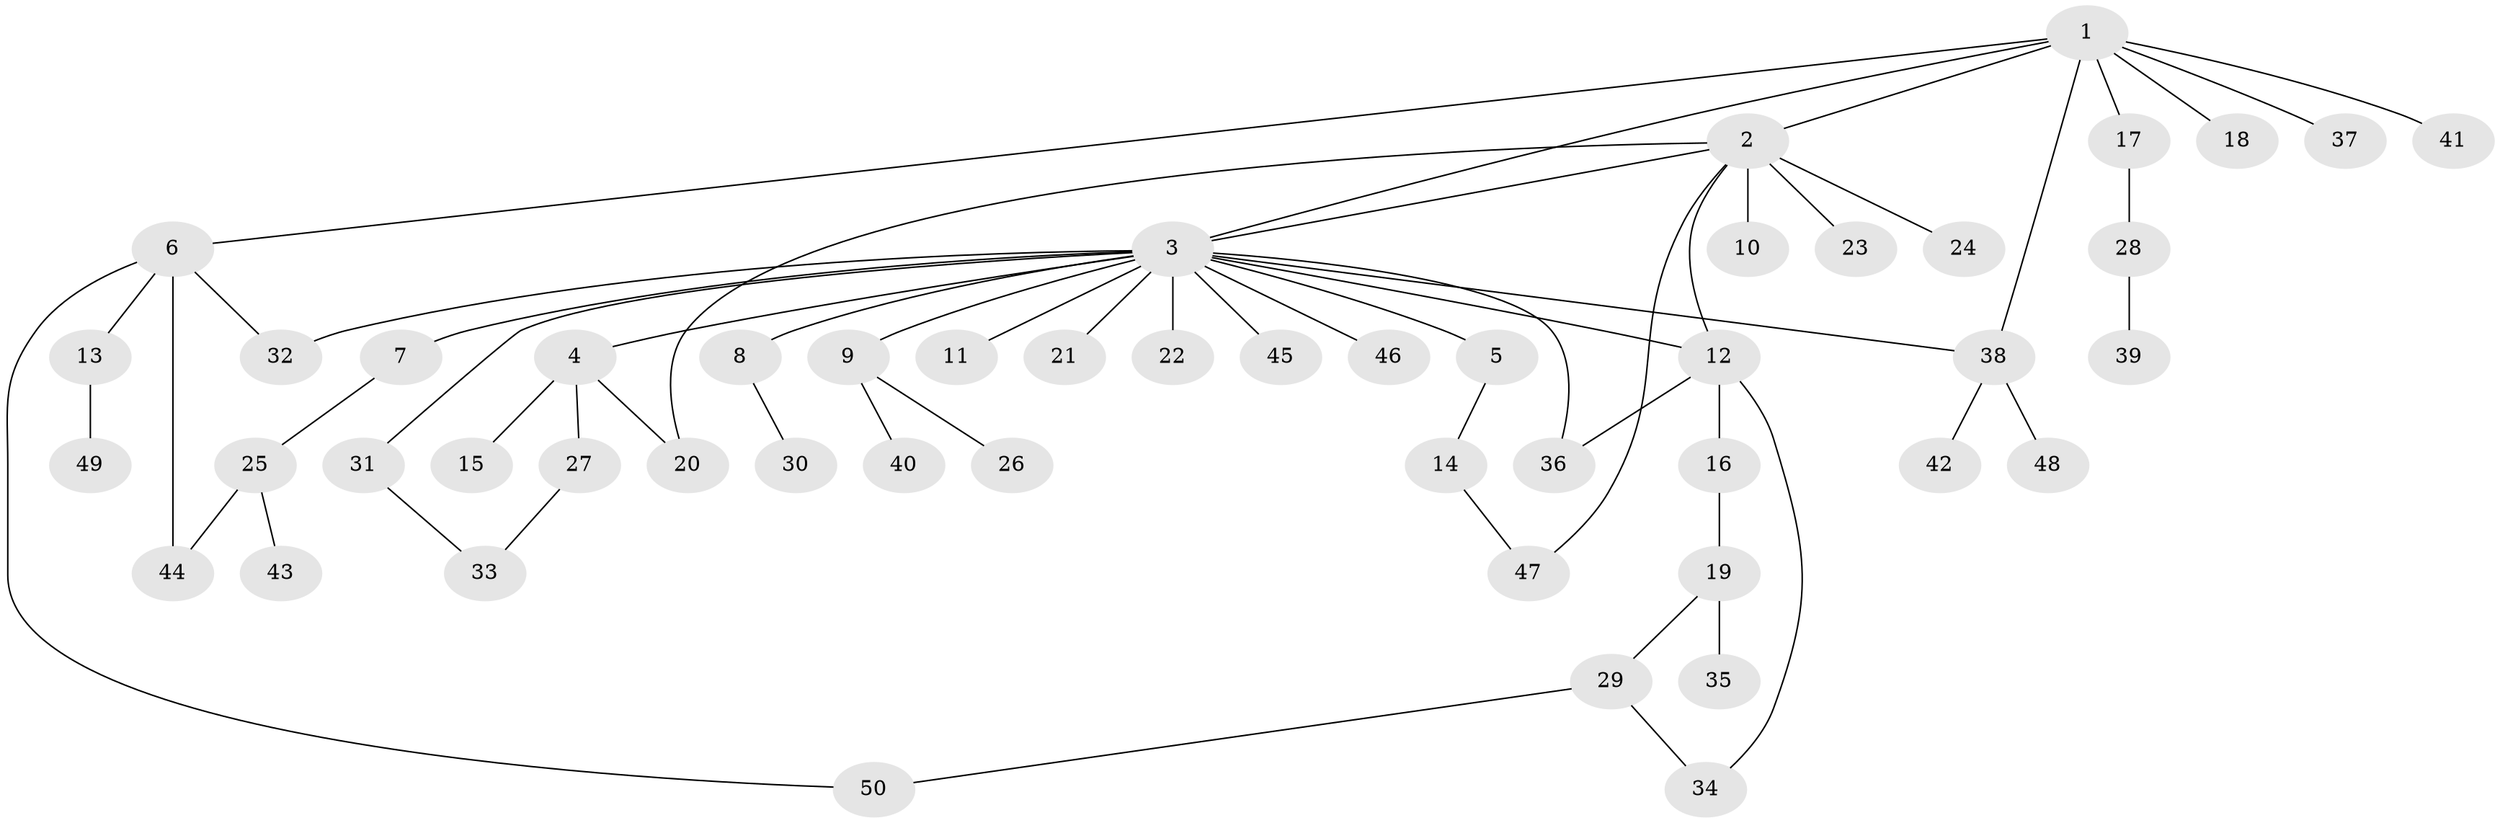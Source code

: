 // original degree distribution, {9: 0.014492753623188406, 10: 0.014492753623188406, 18: 0.014492753623188406, 5: 0.043478260869565216, 2: 0.36231884057971014, 1: 0.43478260869565216, 4: 0.014492753623188406, 6: 0.014492753623188406, 3: 0.08695652173913043}
// Generated by graph-tools (version 1.1) at 2025/50/03/04/25 22:50:18]
// undirected, 50 vertices, 60 edges
graph export_dot {
  node [color=gray90,style=filled];
  1;
  2;
  3;
  4;
  5;
  6;
  7;
  8;
  9;
  10;
  11;
  12;
  13;
  14;
  15;
  16;
  17;
  18;
  19;
  20;
  21;
  22;
  23;
  24;
  25;
  26;
  27;
  28;
  29;
  30;
  31;
  32;
  33;
  34;
  35;
  36;
  37;
  38;
  39;
  40;
  41;
  42;
  43;
  44;
  45;
  46;
  47;
  48;
  49;
  50;
  1 -- 2 [weight=1.0];
  1 -- 3 [weight=1.0];
  1 -- 6 [weight=1.0];
  1 -- 17 [weight=1.0];
  1 -- 18 [weight=1.0];
  1 -- 37 [weight=1.0];
  1 -- 38 [weight=1.0];
  1 -- 41 [weight=1.0];
  2 -- 3 [weight=1.0];
  2 -- 10 [weight=1.0];
  2 -- 12 [weight=1.0];
  2 -- 20 [weight=1.0];
  2 -- 23 [weight=2.0];
  2 -- 24 [weight=1.0];
  2 -- 47 [weight=1.0];
  3 -- 4 [weight=1.0];
  3 -- 5 [weight=1.0];
  3 -- 7 [weight=1.0];
  3 -- 8 [weight=1.0];
  3 -- 9 [weight=1.0];
  3 -- 11 [weight=1.0];
  3 -- 12 [weight=1.0];
  3 -- 21 [weight=1.0];
  3 -- 22 [weight=1.0];
  3 -- 31 [weight=1.0];
  3 -- 32 [weight=1.0];
  3 -- 36 [weight=1.0];
  3 -- 38 [weight=1.0];
  3 -- 45 [weight=1.0];
  3 -- 46 [weight=1.0];
  4 -- 15 [weight=1.0];
  4 -- 20 [weight=1.0];
  4 -- 27 [weight=1.0];
  5 -- 14 [weight=1.0];
  6 -- 13 [weight=1.0];
  6 -- 32 [weight=1.0];
  6 -- 44 [weight=1.0];
  6 -- 50 [weight=1.0];
  7 -- 25 [weight=1.0];
  8 -- 30 [weight=1.0];
  9 -- 26 [weight=1.0];
  9 -- 40 [weight=1.0];
  12 -- 16 [weight=1.0];
  12 -- 34 [weight=1.0];
  12 -- 36 [weight=1.0];
  13 -- 49 [weight=1.0];
  14 -- 47 [weight=1.0];
  16 -- 19 [weight=1.0];
  17 -- 28 [weight=1.0];
  19 -- 29 [weight=1.0];
  19 -- 35 [weight=1.0];
  25 -- 43 [weight=1.0];
  25 -- 44 [weight=1.0];
  27 -- 33 [weight=1.0];
  28 -- 39 [weight=1.0];
  29 -- 34 [weight=1.0];
  29 -- 50 [weight=1.0];
  31 -- 33 [weight=1.0];
  38 -- 42 [weight=1.0];
  38 -- 48 [weight=1.0];
}
